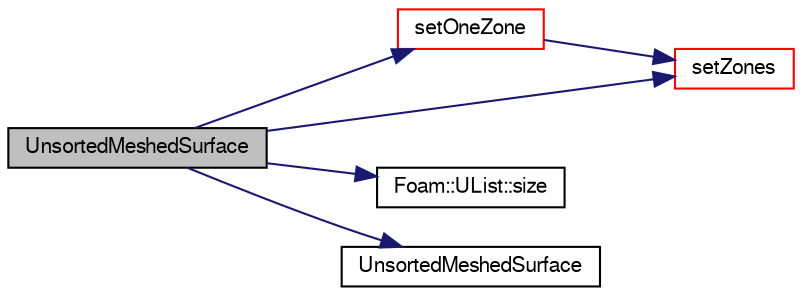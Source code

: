 digraph "UnsortedMeshedSurface"
{
  bgcolor="transparent";
  edge [fontname="FreeSans",fontsize="10",labelfontname="FreeSans",labelfontsize="10"];
  node [fontname="FreeSans",fontsize="10",shape=record];
  rankdir="LR";
  Node26 [label="UnsortedMeshedSurface",height=0.2,width=0.4,color="black", fillcolor="grey75", style="filled", fontcolor="black"];
  Node26 -> Node27 [color="midnightblue",fontsize="10",style="solid",fontname="FreeSans"];
  Node27 [label="setOneZone",height=0.2,width=0.4,color="red",URL="$a29574.html#ac3e3a7ff9ebdca3a97b5ab39b764759c",tooltip="Set zones to 0 and set a single zone. "];
  Node27 -> Node32 [color="midnightblue",fontsize="10",style="solid",fontname="FreeSans"];
  Node32 [label="setZones",height=0.2,width=0.4,color="red",URL="$a29574.html#ace932e14750294b98603488f885b1503",tooltip="Set zone ids and zones. "];
  Node26 -> Node32 [color="midnightblue",fontsize="10",style="solid",fontname="FreeSans"];
  Node26 -> Node36 [color="midnightblue",fontsize="10",style="solid",fontname="FreeSans"];
  Node36 [label="Foam::UList::size",height=0.2,width=0.4,color="black",URL="$a25698.html#a47b3bf30da1eb3ab8076b5fbe00e0494",tooltip="Return the number of elements in the UList. "];
  Node26 -> Node37 [color="midnightblue",fontsize="10",style="solid",fontname="FreeSans"];
  Node37 [label="UnsortedMeshedSurface",height=0.2,width=0.4,color="black",URL="$a29574.html#aaf787f80bb51ae94093708b83732bc08",tooltip="Construct null. "];
}
